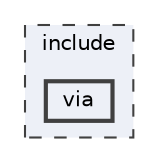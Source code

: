 digraph "include/via"
{
 // LATEX_PDF_SIZE
  bgcolor="transparent";
  edge [fontname=Helvetica,fontsize=10,labelfontname=Helvetica,labelfontsize=10];
  node [fontname=Helvetica,fontsize=10,shape=box,height=0.2,width=0.4];
  compound=true
  subgraph clusterdir_d44c64559bbebec7f509842c48db8b23 {
    graph [ bgcolor="#edf0f7", pencolor="grey25", label="include", fontname=Helvetica,fontsize=10 style="filled,dashed", URL="dir_d44c64559bbebec7f509842c48db8b23.html",tooltip=""]
  dir_f5f6306bf5ee59e87aa1e43a6ba9fdab [label="via", fillcolor="#edf0f7", color="grey25", style="filled,bold", URL="dir_f5f6306bf5ee59e87aa1e43a6ba9fdab.html",tooltip=""];
  }
}
